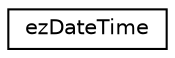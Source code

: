 digraph "Graphical Class Hierarchy"
{
 // LATEX_PDF_SIZE
  edge [fontname="Helvetica",fontsize="10",labelfontname="Helvetica",labelfontsize="10"];
  node [fontname="Helvetica",fontsize="10",shape=record];
  rankdir="LR";
  Node0 [label="ezDateTime",height=0.2,width=0.4,color="black", fillcolor="white", style="filled",URL="$df/d59/classez_date_time.htm",tooltip="The ezDateTime class can be used to convert ezTimestamp into a human readable form."];
}
